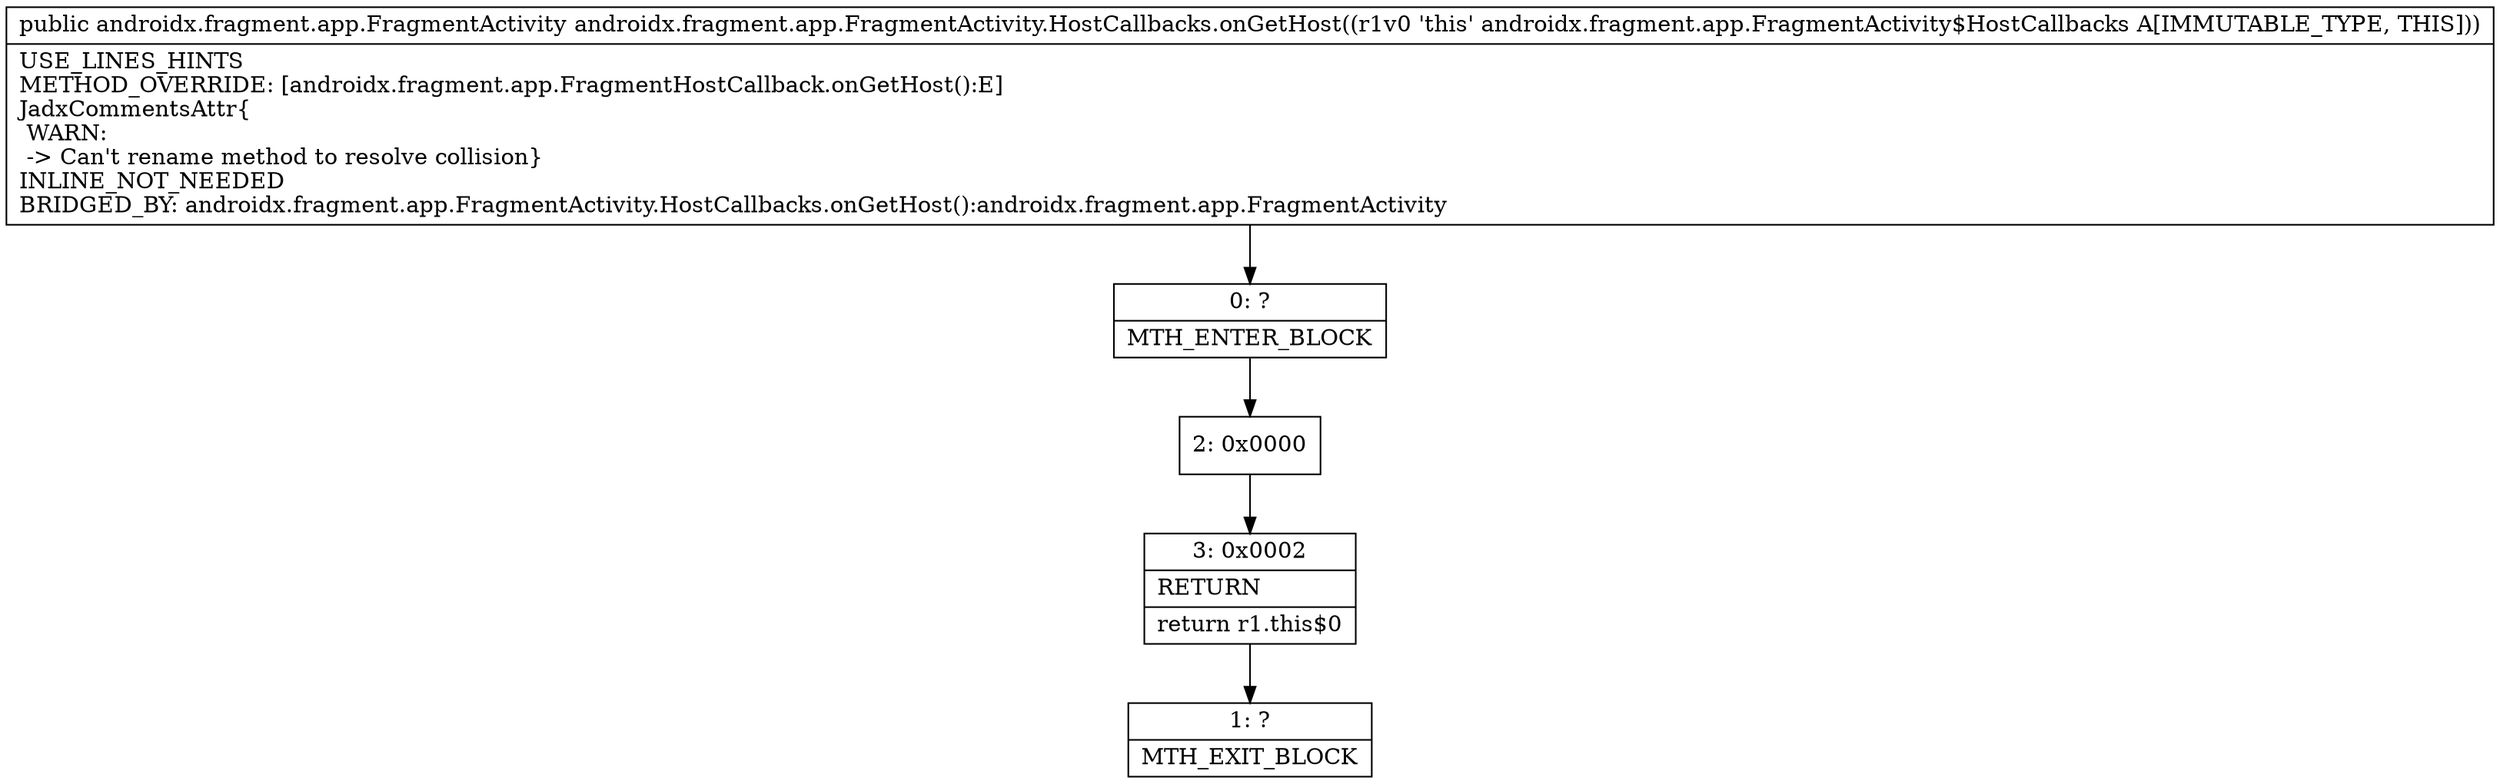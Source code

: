 digraph "CFG forandroidx.fragment.app.FragmentActivity.HostCallbacks.onGetHost()Landroidx\/fragment\/app\/FragmentActivity;" {
Node_0 [shape=record,label="{0\:\ ?|MTH_ENTER_BLOCK\l}"];
Node_2 [shape=record,label="{2\:\ 0x0000}"];
Node_3 [shape=record,label="{3\:\ 0x0002|RETURN\l|return r1.this$0\l}"];
Node_1 [shape=record,label="{1\:\ ?|MTH_EXIT_BLOCK\l}"];
MethodNode[shape=record,label="{public androidx.fragment.app.FragmentActivity androidx.fragment.app.FragmentActivity.HostCallbacks.onGetHost((r1v0 'this' androidx.fragment.app.FragmentActivity$HostCallbacks A[IMMUTABLE_TYPE, THIS]))  | USE_LINES_HINTS\lMETHOD_OVERRIDE: [androidx.fragment.app.FragmentHostCallback.onGetHost():E]\lJadxCommentsAttr\{\l WARN: \l \-\> Can't rename method to resolve collision\}\lINLINE_NOT_NEEDED\lBRIDGED_BY: androidx.fragment.app.FragmentActivity.HostCallbacks.onGetHost():androidx.fragment.app.FragmentActivity\l}"];
MethodNode -> Node_0;Node_0 -> Node_2;
Node_2 -> Node_3;
Node_3 -> Node_1;
}

